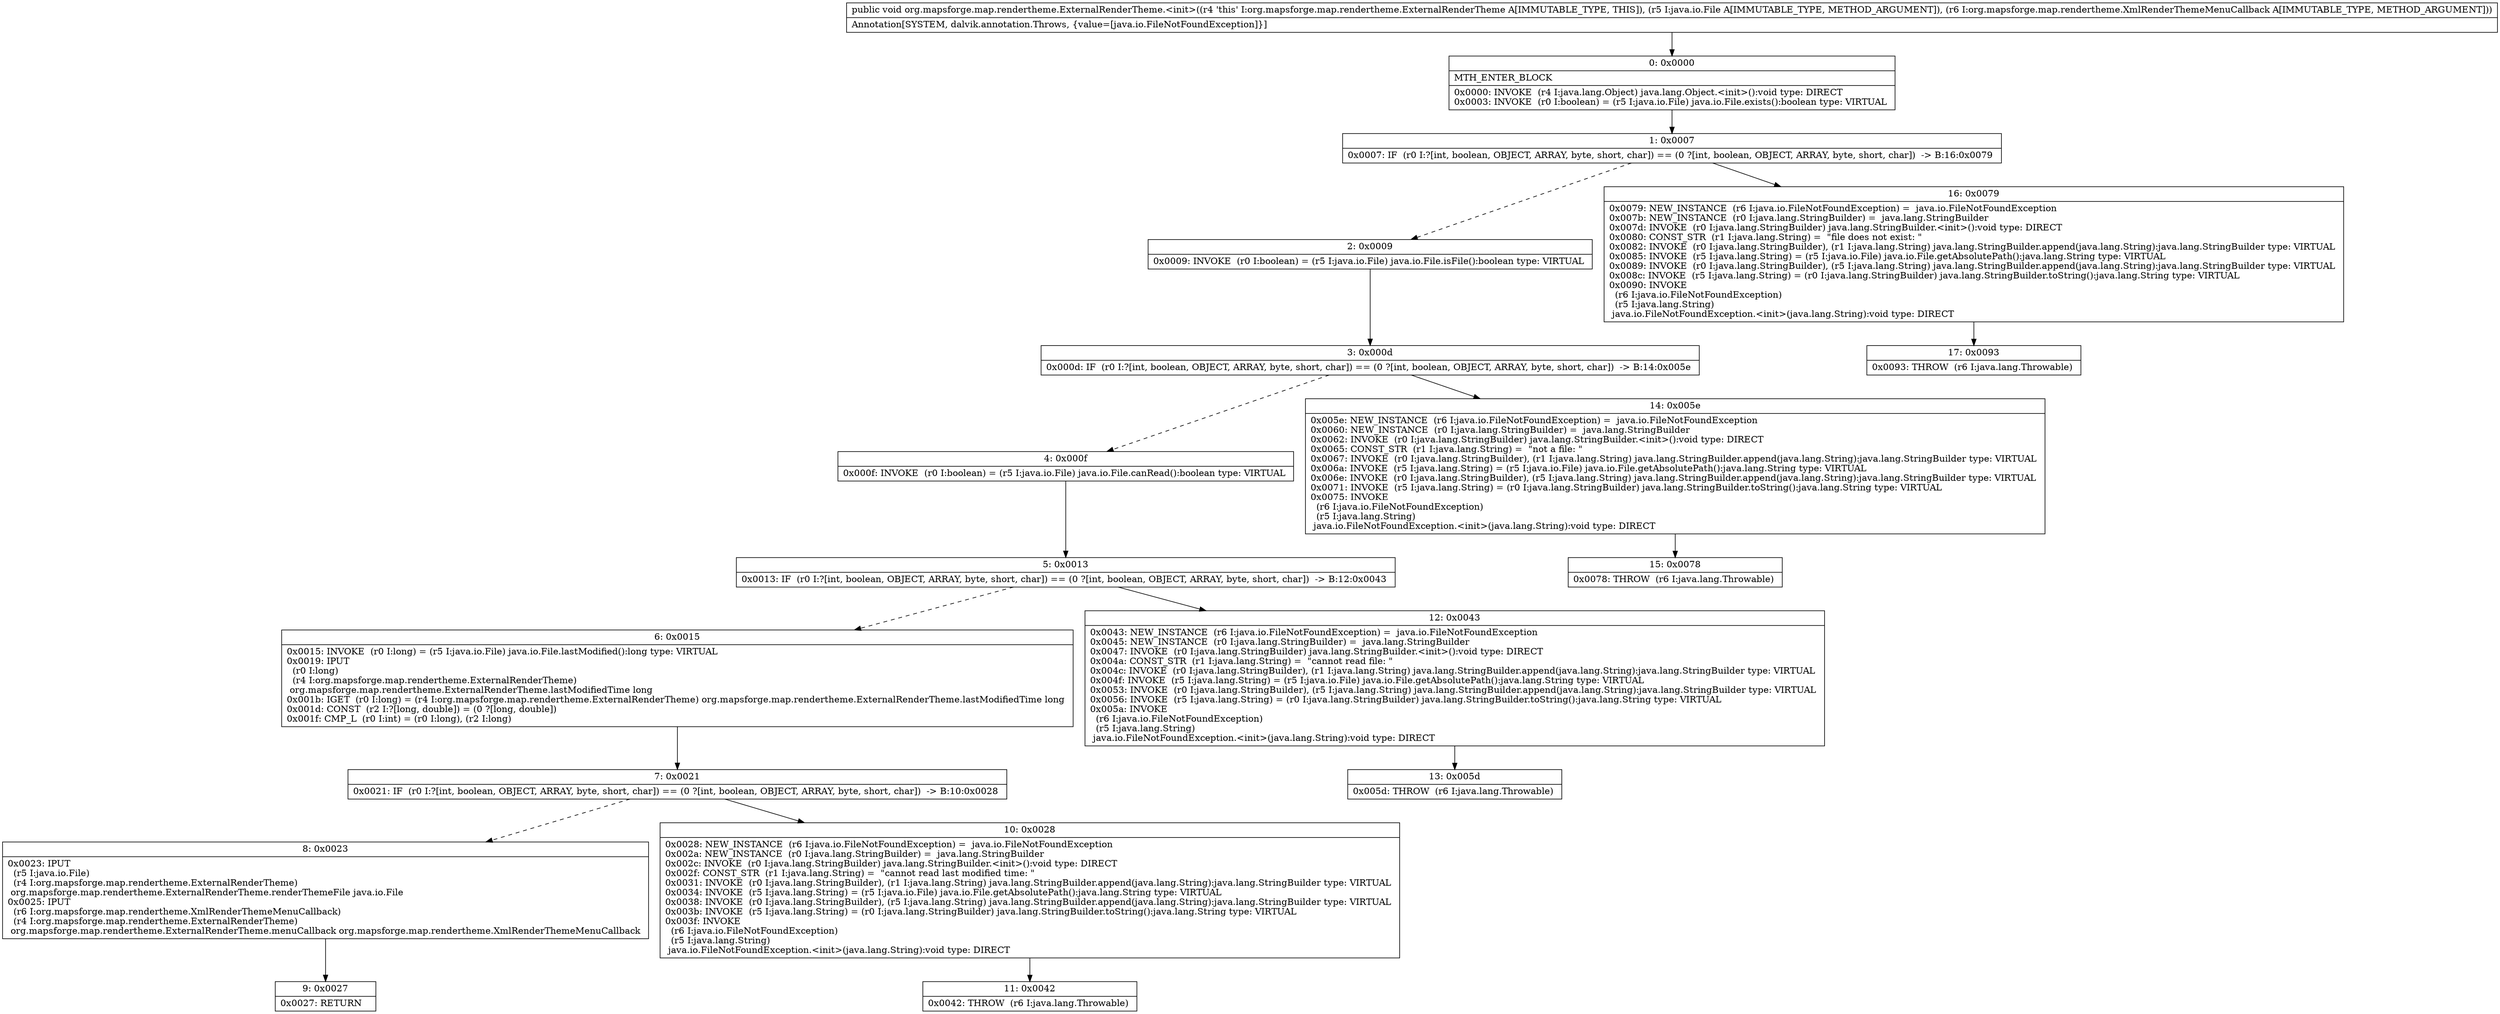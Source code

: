 digraph "CFG fororg.mapsforge.map.rendertheme.ExternalRenderTheme.\<init\>(Ljava\/io\/File;Lorg\/mapsforge\/map\/rendertheme\/XmlRenderThemeMenuCallback;)V" {
Node_0 [shape=record,label="{0\:\ 0x0000|MTH_ENTER_BLOCK\l|0x0000: INVOKE  (r4 I:java.lang.Object) java.lang.Object.\<init\>():void type: DIRECT \l0x0003: INVOKE  (r0 I:boolean) = (r5 I:java.io.File) java.io.File.exists():boolean type: VIRTUAL \l}"];
Node_1 [shape=record,label="{1\:\ 0x0007|0x0007: IF  (r0 I:?[int, boolean, OBJECT, ARRAY, byte, short, char]) == (0 ?[int, boolean, OBJECT, ARRAY, byte, short, char])  \-\> B:16:0x0079 \l}"];
Node_2 [shape=record,label="{2\:\ 0x0009|0x0009: INVOKE  (r0 I:boolean) = (r5 I:java.io.File) java.io.File.isFile():boolean type: VIRTUAL \l}"];
Node_3 [shape=record,label="{3\:\ 0x000d|0x000d: IF  (r0 I:?[int, boolean, OBJECT, ARRAY, byte, short, char]) == (0 ?[int, boolean, OBJECT, ARRAY, byte, short, char])  \-\> B:14:0x005e \l}"];
Node_4 [shape=record,label="{4\:\ 0x000f|0x000f: INVOKE  (r0 I:boolean) = (r5 I:java.io.File) java.io.File.canRead():boolean type: VIRTUAL \l}"];
Node_5 [shape=record,label="{5\:\ 0x0013|0x0013: IF  (r0 I:?[int, boolean, OBJECT, ARRAY, byte, short, char]) == (0 ?[int, boolean, OBJECT, ARRAY, byte, short, char])  \-\> B:12:0x0043 \l}"];
Node_6 [shape=record,label="{6\:\ 0x0015|0x0015: INVOKE  (r0 I:long) = (r5 I:java.io.File) java.io.File.lastModified():long type: VIRTUAL \l0x0019: IPUT  \l  (r0 I:long)\l  (r4 I:org.mapsforge.map.rendertheme.ExternalRenderTheme)\l org.mapsforge.map.rendertheme.ExternalRenderTheme.lastModifiedTime long \l0x001b: IGET  (r0 I:long) = (r4 I:org.mapsforge.map.rendertheme.ExternalRenderTheme) org.mapsforge.map.rendertheme.ExternalRenderTheme.lastModifiedTime long \l0x001d: CONST  (r2 I:?[long, double]) = (0 ?[long, double]) \l0x001f: CMP_L  (r0 I:int) = (r0 I:long), (r2 I:long) \l}"];
Node_7 [shape=record,label="{7\:\ 0x0021|0x0021: IF  (r0 I:?[int, boolean, OBJECT, ARRAY, byte, short, char]) == (0 ?[int, boolean, OBJECT, ARRAY, byte, short, char])  \-\> B:10:0x0028 \l}"];
Node_8 [shape=record,label="{8\:\ 0x0023|0x0023: IPUT  \l  (r5 I:java.io.File)\l  (r4 I:org.mapsforge.map.rendertheme.ExternalRenderTheme)\l org.mapsforge.map.rendertheme.ExternalRenderTheme.renderThemeFile java.io.File \l0x0025: IPUT  \l  (r6 I:org.mapsforge.map.rendertheme.XmlRenderThemeMenuCallback)\l  (r4 I:org.mapsforge.map.rendertheme.ExternalRenderTheme)\l org.mapsforge.map.rendertheme.ExternalRenderTheme.menuCallback org.mapsforge.map.rendertheme.XmlRenderThemeMenuCallback \l}"];
Node_9 [shape=record,label="{9\:\ 0x0027|0x0027: RETURN   \l}"];
Node_10 [shape=record,label="{10\:\ 0x0028|0x0028: NEW_INSTANCE  (r6 I:java.io.FileNotFoundException) =  java.io.FileNotFoundException \l0x002a: NEW_INSTANCE  (r0 I:java.lang.StringBuilder) =  java.lang.StringBuilder \l0x002c: INVOKE  (r0 I:java.lang.StringBuilder) java.lang.StringBuilder.\<init\>():void type: DIRECT \l0x002f: CONST_STR  (r1 I:java.lang.String) =  \"cannot read last modified time: \" \l0x0031: INVOKE  (r0 I:java.lang.StringBuilder), (r1 I:java.lang.String) java.lang.StringBuilder.append(java.lang.String):java.lang.StringBuilder type: VIRTUAL \l0x0034: INVOKE  (r5 I:java.lang.String) = (r5 I:java.io.File) java.io.File.getAbsolutePath():java.lang.String type: VIRTUAL \l0x0038: INVOKE  (r0 I:java.lang.StringBuilder), (r5 I:java.lang.String) java.lang.StringBuilder.append(java.lang.String):java.lang.StringBuilder type: VIRTUAL \l0x003b: INVOKE  (r5 I:java.lang.String) = (r0 I:java.lang.StringBuilder) java.lang.StringBuilder.toString():java.lang.String type: VIRTUAL \l0x003f: INVOKE  \l  (r6 I:java.io.FileNotFoundException)\l  (r5 I:java.lang.String)\l java.io.FileNotFoundException.\<init\>(java.lang.String):void type: DIRECT \l}"];
Node_11 [shape=record,label="{11\:\ 0x0042|0x0042: THROW  (r6 I:java.lang.Throwable) \l}"];
Node_12 [shape=record,label="{12\:\ 0x0043|0x0043: NEW_INSTANCE  (r6 I:java.io.FileNotFoundException) =  java.io.FileNotFoundException \l0x0045: NEW_INSTANCE  (r0 I:java.lang.StringBuilder) =  java.lang.StringBuilder \l0x0047: INVOKE  (r0 I:java.lang.StringBuilder) java.lang.StringBuilder.\<init\>():void type: DIRECT \l0x004a: CONST_STR  (r1 I:java.lang.String) =  \"cannot read file: \" \l0x004c: INVOKE  (r0 I:java.lang.StringBuilder), (r1 I:java.lang.String) java.lang.StringBuilder.append(java.lang.String):java.lang.StringBuilder type: VIRTUAL \l0x004f: INVOKE  (r5 I:java.lang.String) = (r5 I:java.io.File) java.io.File.getAbsolutePath():java.lang.String type: VIRTUAL \l0x0053: INVOKE  (r0 I:java.lang.StringBuilder), (r5 I:java.lang.String) java.lang.StringBuilder.append(java.lang.String):java.lang.StringBuilder type: VIRTUAL \l0x0056: INVOKE  (r5 I:java.lang.String) = (r0 I:java.lang.StringBuilder) java.lang.StringBuilder.toString():java.lang.String type: VIRTUAL \l0x005a: INVOKE  \l  (r6 I:java.io.FileNotFoundException)\l  (r5 I:java.lang.String)\l java.io.FileNotFoundException.\<init\>(java.lang.String):void type: DIRECT \l}"];
Node_13 [shape=record,label="{13\:\ 0x005d|0x005d: THROW  (r6 I:java.lang.Throwable) \l}"];
Node_14 [shape=record,label="{14\:\ 0x005e|0x005e: NEW_INSTANCE  (r6 I:java.io.FileNotFoundException) =  java.io.FileNotFoundException \l0x0060: NEW_INSTANCE  (r0 I:java.lang.StringBuilder) =  java.lang.StringBuilder \l0x0062: INVOKE  (r0 I:java.lang.StringBuilder) java.lang.StringBuilder.\<init\>():void type: DIRECT \l0x0065: CONST_STR  (r1 I:java.lang.String) =  \"not a file: \" \l0x0067: INVOKE  (r0 I:java.lang.StringBuilder), (r1 I:java.lang.String) java.lang.StringBuilder.append(java.lang.String):java.lang.StringBuilder type: VIRTUAL \l0x006a: INVOKE  (r5 I:java.lang.String) = (r5 I:java.io.File) java.io.File.getAbsolutePath():java.lang.String type: VIRTUAL \l0x006e: INVOKE  (r0 I:java.lang.StringBuilder), (r5 I:java.lang.String) java.lang.StringBuilder.append(java.lang.String):java.lang.StringBuilder type: VIRTUAL \l0x0071: INVOKE  (r5 I:java.lang.String) = (r0 I:java.lang.StringBuilder) java.lang.StringBuilder.toString():java.lang.String type: VIRTUAL \l0x0075: INVOKE  \l  (r6 I:java.io.FileNotFoundException)\l  (r5 I:java.lang.String)\l java.io.FileNotFoundException.\<init\>(java.lang.String):void type: DIRECT \l}"];
Node_15 [shape=record,label="{15\:\ 0x0078|0x0078: THROW  (r6 I:java.lang.Throwable) \l}"];
Node_16 [shape=record,label="{16\:\ 0x0079|0x0079: NEW_INSTANCE  (r6 I:java.io.FileNotFoundException) =  java.io.FileNotFoundException \l0x007b: NEW_INSTANCE  (r0 I:java.lang.StringBuilder) =  java.lang.StringBuilder \l0x007d: INVOKE  (r0 I:java.lang.StringBuilder) java.lang.StringBuilder.\<init\>():void type: DIRECT \l0x0080: CONST_STR  (r1 I:java.lang.String) =  \"file does not exist: \" \l0x0082: INVOKE  (r0 I:java.lang.StringBuilder), (r1 I:java.lang.String) java.lang.StringBuilder.append(java.lang.String):java.lang.StringBuilder type: VIRTUAL \l0x0085: INVOKE  (r5 I:java.lang.String) = (r5 I:java.io.File) java.io.File.getAbsolutePath():java.lang.String type: VIRTUAL \l0x0089: INVOKE  (r0 I:java.lang.StringBuilder), (r5 I:java.lang.String) java.lang.StringBuilder.append(java.lang.String):java.lang.StringBuilder type: VIRTUAL \l0x008c: INVOKE  (r5 I:java.lang.String) = (r0 I:java.lang.StringBuilder) java.lang.StringBuilder.toString():java.lang.String type: VIRTUAL \l0x0090: INVOKE  \l  (r6 I:java.io.FileNotFoundException)\l  (r5 I:java.lang.String)\l java.io.FileNotFoundException.\<init\>(java.lang.String):void type: DIRECT \l}"];
Node_17 [shape=record,label="{17\:\ 0x0093|0x0093: THROW  (r6 I:java.lang.Throwable) \l}"];
MethodNode[shape=record,label="{public void org.mapsforge.map.rendertheme.ExternalRenderTheme.\<init\>((r4 'this' I:org.mapsforge.map.rendertheme.ExternalRenderTheme A[IMMUTABLE_TYPE, THIS]), (r5 I:java.io.File A[IMMUTABLE_TYPE, METHOD_ARGUMENT]), (r6 I:org.mapsforge.map.rendertheme.XmlRenderThemeMenuCallback A[IMMUTABLE_TYPE, METHOD_ARGUMENT]))  | Annotation[SYSTEM, dalvik.annotation.Throws, \{value=[java.io.FileNotFoundException]\}]\l}"];
MethodNode -> Node_0;
Node_0 -> Node_1;
Node_1 -> Node_2[style=dashed];
Node_1 -> Node_16;
Node_2 -> Node_3;
Node_3 -> Node_4[style=dashed];
Node_3 -> Node_14;
Node_4 -> Node_5;
Node_5 -> Node_6[style=dashed];
Node_5 -> Node_12;
Node_6 -> Node_7;
Node_7 -> Node_8[style=dashed];
Node_7 -> Node_10;
Node_8 -> Node_9;
Node_10 -> Node_11;
Node_12 -> Node_13;
Node_14 -> Node_15;
Node_16 -> Node_17;
}

